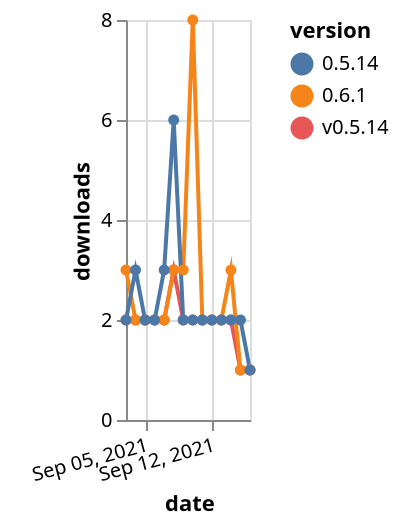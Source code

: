 {"$schema": "https://vega.github.io/schema/vega-lite/v5.json", "description": "A simple bar chart with embedded data.", "data": {"values": [{"date": "2021-09-03", "total": 2134, "delta": 2, "version": "v0.5.14"}, {"date": "2021-09-04", "total": 2136, "delta": 2, "version": "v0.5.14"}, {"date": "2021-09-05", "total": 2138, "delta": 2, "version": "v0.5.14"}, {"date": "2021-09-06", "total": 2140, "delta": 2, "version": "v0.5.14"}, {"date": "2021-09-07", "total": 2142, "delta": 2, "version": "v0.5.14"}, {"date": "2021-09-08", "total": 2145, "delta": 3, "version": "v0.5.14"}, {"date": "2021-09-09", "total": 2147, "delta": 2, "version": "v0.5.14"}, {"date": "2021-09-10", "total": 2149, "delta": 2, "version": "v0.5.14"}, {"date": "2021-09-11", "total": 2151, "delta": 2, "version": "v0.5.14"}, {"date": "2021-09-12", "total": 2153, "delta": 2, "version": "v0.5.14"}, {"date": "2021-09-13", "total": 2155, "delta": 2, "version": "v0.5.14"}, {"date": "2021-09-14", "total": 2157, "delta": 2, "version": "v0.5.14"}, {"date": "2021-09-15", "total": 2158, "delta": 1, "version": "v0.5.14"}, {"date": "2021-09-16", "total": 2159, "delta": 1, "version": "v0.5.14"}, {"date": "2021-09-03", "total": 535, "delta": 3, "version": "0.6.1"}, {"date": "2021-09-04", "total": 537, "delta": 2, "version": "0.6.1"}, {"date": "2021-09-05", "total": 539, "delta": 2, "version": "0.6.1"}, {"date": "2021-09-06", "total": 541, "delta": 2, "version": "0.6.1"}, {"date": "2021-09-07", "total": 543, "delta": 2, "version": "0.6.1"}, {"date": "2021-09-08", "total": 546, "delta": 3, "version": "0.6.1"}, {"date": "2021-09-09", "total": 549, "delta": 3, "version": "0.6.1"}, {"date": "2021-09-10", "total": 557, "delta": 8, "version": "0.6.1"}, {"date": "2021-09-11", "total": 559, "delta": 2, "version": "0.6.1"}, {"date": "2021-09-12", "total": 561, "delta": 2, "version": "0.6.1"}, {"date": "2021-09-13", "total": 563, "delta": 2, "version": "0.6.1"}, {"date": "2021-09-14", "total": 566, "delta": 3, "version": "0.6.1"}, {"date": "2021-09-15", "total": 567, "delta": 1, "version": "0.6.1"}, {"date": "2021-09-16", "total": 568, "delta": 1, "version": "0.6.1"}, {"date": "2021-09-03", "total": 2927, "delta": 2, "version": "0.5.14"}, {"date": "2021-09-04", "total": 2930, "delta": 3, "version": "0.5.14"}, {"date": "2021-09-05", "total": 2932, "delta": 2, "version": "0.5.14"}, {"date": "2021-09-06", "total": 2934, "delta": 2, "version": "0.5.14"}, {"date": "2021-09-07", "total": 2937, "delta": 3, "version": "0.5.14"}, {"date": "2021-09-08", "total": 2943, "delta": 6, "version": "0.5.14"}, {"date": "2021-09-09", "total": 2945, "delta": 2, "version": "0.5.14"}, {"date": "2021-09-10", "total": 2947, "delta": 2, "version": "0.5.14"}, {"date": "2021-09-11", "total": 2949, "delta": 2, "version": "0.5.14"}, {"date": "2021-09-12", "total": 2951, "delta": 2, "version": "0.5.14"}, {"date": "2021-09-13", "total": 2953, "delta": 2, "version": "0.5.14"}, {"date": "2021-09-14", "total": 2955, "delta": 2, "version": "0.5.14"}, {"date": "2021-09-15", "total": 2957, "delta": 2, "version": "0.5.14"}, {"date": "2021-09-16", "total": 2958, "delta": 1, "version": "0.5.14"}]}, "width": "container", "mark": {"type": "line", "point": {"filled": true}}, "encoding": {"x": {"field": "date", "type": "temporal", "timeUnit": "yearmonthdate", "title": "date", "axis": {"labelAngle": -15}}, "y": {"field": "delta", "type": "quantitative", "title": "downloads"}, "color": {"field": "version", "type": "nominal"}, "tooltip": {"field": "delta"}}}